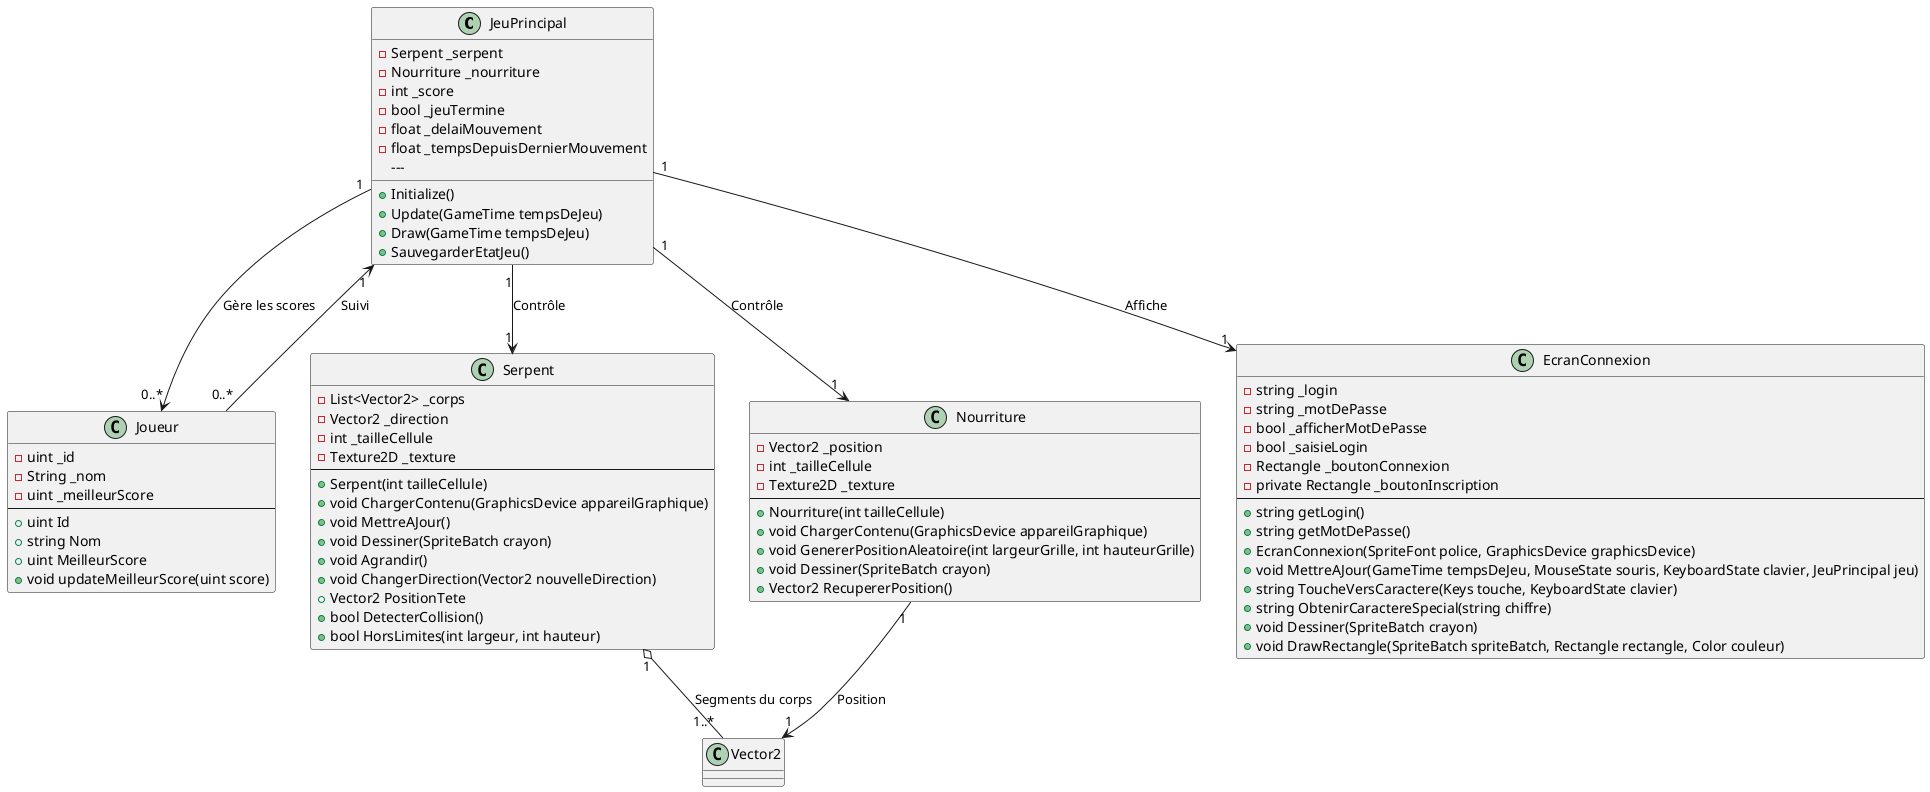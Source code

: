 @startuml
class JeuPrincipal {
    - Serpent _serpent
    - Nourriture _nourriture
    - int _score
    - bool _jeuTermine
    - float _delaiMouvement
    - float _tempsDepuisDernierMouvement
    --- 
    + Initialize()
    + Update(GameTime tempsDeJeu)
    + Draw(GameTime tempsDeJeu)
    + SauvegarderEtatJeu()
}

class Joueur {
    - uint _id
    - String _nom
    - uint _meilleurScore
    ---
    + uint Id
    + string Nom
    + uint MeilleurScore
    + void updateMeilleurScore(uint score)
}

class Serpent {
    - List<Vector2> _corps
    - Vector2 _direction
    - int _tailleCellule
    - Texture2D _texture
    ---
    + Serpent(int tailleCellule)
    + void ChargerContenu(GraphicsDevice appareilGraphique)
    + void MettreAJour()
    + void Dessiner(SpriteBatch crayon)
    + void Agrandir()
    + void ChangerDirection(Vector2 nouvelleDirection)
    + Vector2 PositionTete
    + bool DetecterCollision()
    + bool HorsLimites(int largeur, int hauteur)
}

class Nourriture {
    - Vector2 _position
    - int _tailleCellule
    - Texture2D _texture
    ---
    + Nourriture(int tailleCellule)
    + void ChargerContenu(GraphicsDevice appareilGraphique)
    + void GenererPositionAleatoire(int largeurGrille, int hauteurGrille)
    + void Dessiner(SpriteBatch crayon)
    + Vector2 RecupererPosition()
}

class EcranConnexion {
    - string _login
    - string _motDePasse
    - bool _afficherMotDePasse
    - bool _saisieLogin
    - Rectangle _boutonConnexion
    - private Rectangle _boutonInscription
    ---
    + string getLogin()
    + string getMotDePasse()
    + EcranConnexion(SpriteFont police, GraphicsDevice graphicsDevice)
    + void MettreAJour(GameTime tempsDeJeu, MouseState souris, KeyboardState clavier, JeuPrincipal jeu)
    + string ToucheVersCaractere(Keys touche, KeyboardState clavier)
    + string ObtenirCaractereSpecial(string chiffre)
    + void Dessiner(SpriteBatch crayon)
    + void DrawRectangle(SpriteBatch spriteBatch, Rectangle rectangle, Color couleur)
}

' Relations avec cardinalités et descriptions en français
JeuPrincipal "1" --> "1" EcranConnexion : Affiche
JeuPrincipal "1" --> "1" Serpent : Contrôle
JeuPrincipal "1" --> "1" Nourriture : Contrôle
JeuPrincipal "1" --> "0..*" Joueur : Gère les scores
Serpent "1" o-- "1..*" Vector2 : Segments du corps
Nourriture "1" --> "1" Vector2 : Position
Joueur "0..*" --> "1" JeuPrincipal : Suivi

@enduml
